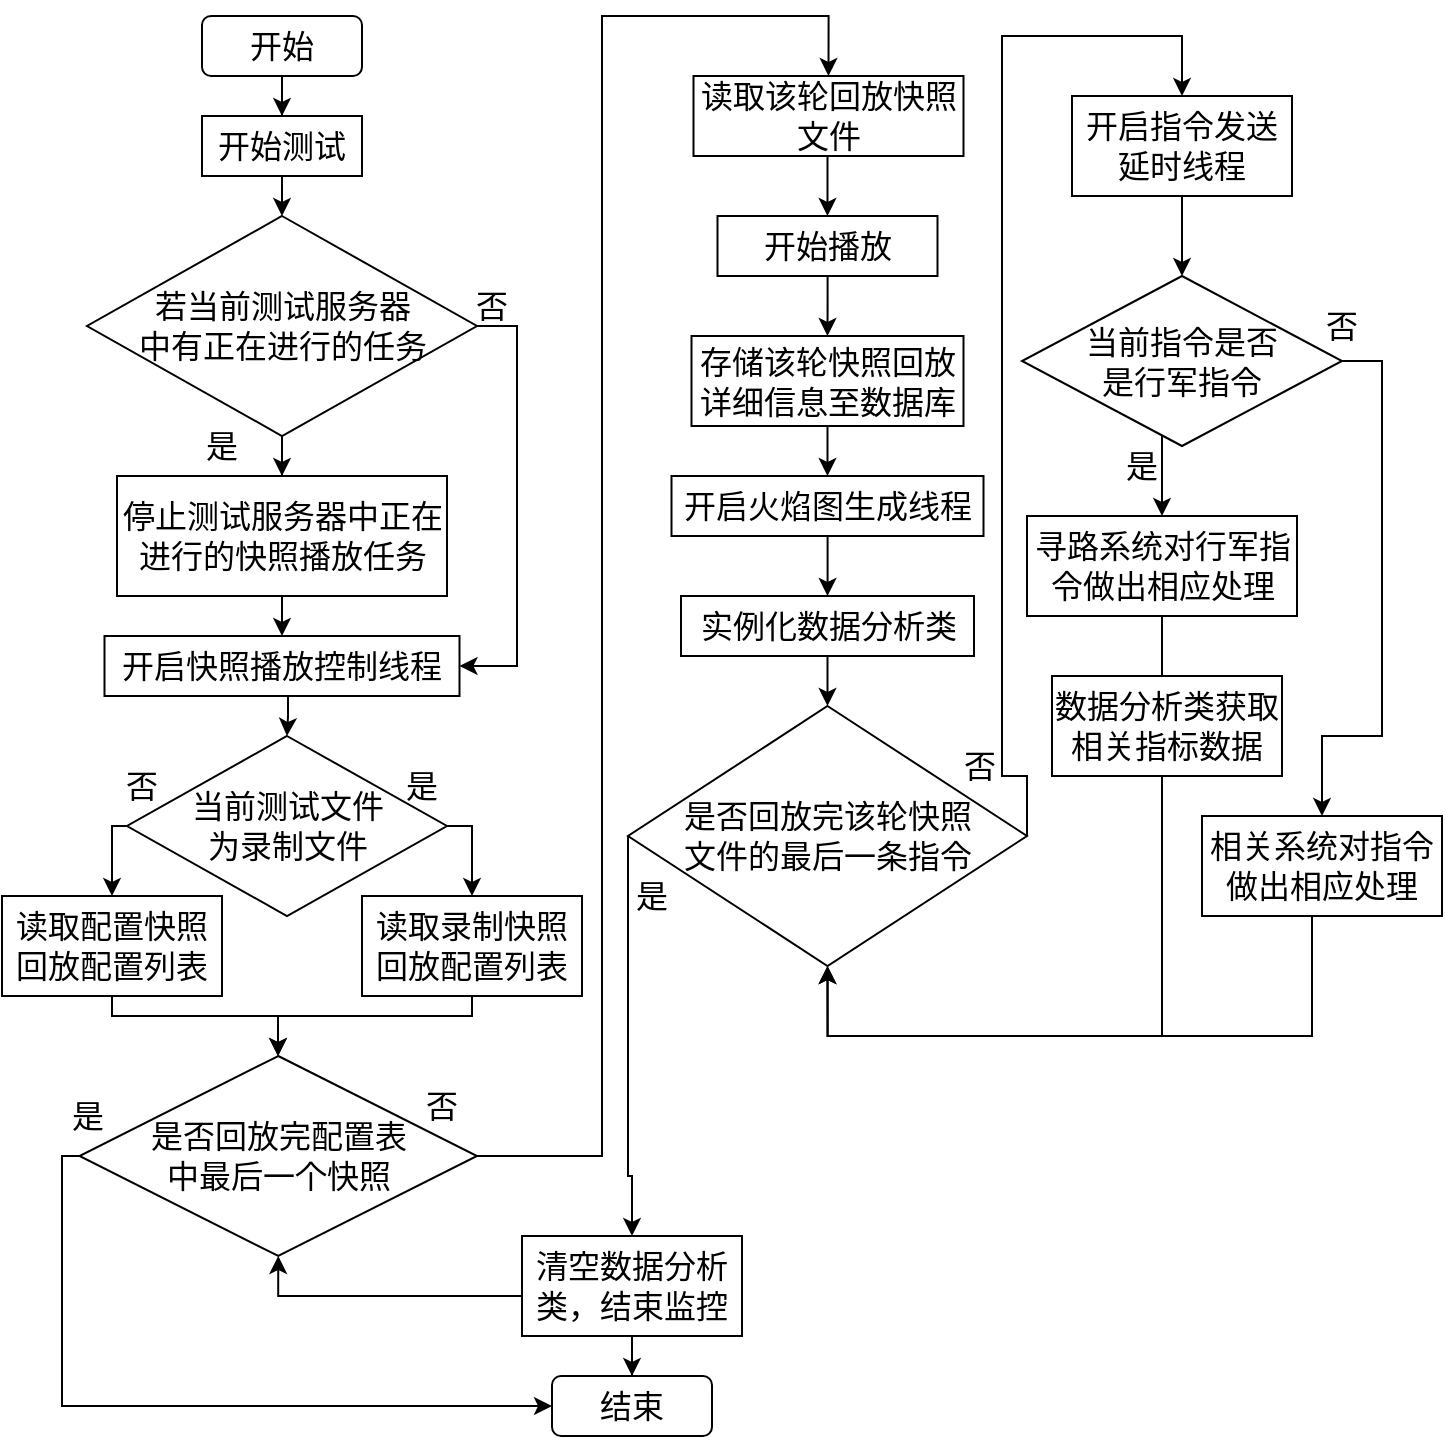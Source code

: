 <mxfile version="21.1.8" type="github">
  <diagram name="第 1 页" id="VOTizrcGuPGLZHzvORkb">
    <mxGraphModel dx="794" dy="470" grid="1" gridSize="10" guides="1" tooltips="1" connect="1" arrows="1" fold="1" page="1" pageScale="1" pageWidth="827" pageHeight="1169" math="0" shadow="0">
      <root>
        <mxCell id="0" />
        <mxCell id="1" parent="0" />
        <mxCell id="c8H1QGdXv_rYbwhzCvip-1" style="edgeStyle=orthogonalEdgeStyle;rounded=0;orthogonalLoop=1;jettySize=auto;html=1;entryX=0.5;entryY=0;entryDx=0;entryDy=0;fontSize=16;" parent="1" source="c8H1QGdXv_rYbwhzCvip-2" target="c8H1QGdXv_rYbwhzCvip-4" edge="1">
          <mxGeometry relative="1" as="geometry" />
        </mxCell>
        <mxCell id="c8H1QGdXv_rYbwhzCvip-2" value="开始" style="rounded=1;whiteSpace=wrap;html=1;fontSize=16;glass=0;strokeWidth=1;shadow=0;" parent="1" vertex="1">
          <mxGeometry x="190" y="20" width="80" height="30" as="geometry" />
        </mxCell>
        <mxCell id="c8H1QGdXv_rYbwhzCvip-3" style="edgeStyle=orthogonalEdgeStyle;rounded=0;orthogonalLoop=1;jettySize=auto;html=1;exitX=0.5;exitY=1;exitDx=0;exitDy=0;entryX=0.5;entryY=0;entryDx=0;entryDy=0;fontSize=16;" parent="1" source="c8H1QGdXv_rYbwhzCvip-4" target="c8H1QGdXv_rYbwhzCvip-46" edge="1">
          <mxGeometry relative="1" as="geometry">
            <mxPoint x="213.75" y="100" as="targetPoint" />
          </mxGeometry>
        </mxCell>
        <mxCell id="c8H1QGdXv_rYbwhzCvip-4" value="开始测试" style="rounded=0;whiteSpace=wrap;html=1;fontSize=16;" parent="1" vertex="1">
          <mxGeometry x="190" y="70" width="80" height="30" as="geometry" />
        </mxCell>
        <mxCell id="c8H1QGdXv_rYbwhzCvip-5" style="edgeStyle=orthogonalEdgeStyle;rounded=0;orthogonalLoop=1;jettySize=auto;html=1;exitX=0.5;exitY=1;exitDx=0;exitDy=0;fontSize=16;" parent="1" source="c8H1QGdXv_rYbwhzCvip-6" target="c8H1QGdXv_rYbwhzCvip-8" edge="1">
          <mxGeometry relative="1" as="geometry">
            <Array as="points">
              <mxPoint x="230" y="320" />
              <mxPoint x="230" y="320" />
            </Array>
          </mxGeometry>
        </mxCell>
        <mxCell id="c8H1QGdXv_rYbwhzCvip-6" value="停止测试服务器中正在进行的快照播放任务" style="rounded=0;whiteSpace=wrap;html=1;fontSize=16;" parent="1" vertex="1">
          <mxGeometry x="147.5" y="250" width="165" height="60" as="geometry" />
        </mxCell>
        <mxCell id="c8H1QGdXv_rYbwhzCvip-7" style="edgeStyle=orthogonalEdgeStyle;rounded=0;orthogonalLoop=1;jettySize=auto;html=1;entryX=0.5;entryY=0;entryDx=0;entryDy=0;fontSize=16;" parent="1" source="c8H1QGdXv_rYbwhzCvip-8" target="c8H1QGdXv_rYbwhzCvip-49" edge="1">
          <mxGeometry relative="1" as="geometry">
            <Array as="points">
              <mxPoint x="233" y="370" />
              <mxPoint x="233" y="370" />
            </Array>
          </mxGeometry>
        </mxCell>
        <mxCell id="c8H1QGdXv_rYbwhzCvip-8" value="开启快照播放控制线程" style="rounded=0;whiteSpace=wrap;html=1;fontSize=16;" parent="1" vertex="1">
          <mxGeometry x="141.25" y="330" width="177.5" height="30" as="geometry" />
        </mxCell>
        <mxCell id="c8H1QGdXv_rYbwhzCvip-9" style="edgeStyle=orthogonalEdgeStyle;rounded=0;orthogonalLoop=1;jettySize=auto;html=1;exitX=1;exitY=0.5;exitDx=0;exitDy=0;fontSize=16;entryX=0.5;entryY=0;entryDx=0;entryDy=0;" parent="1" source="c8H1QGdXv_rYbwhzCvip-10" target="c8H1QGdXv_rYbwhzCvip-14" edge="1">
          <mxGeometry relative="1" as="geometry">
            <Array as="points">
              <mxPoint x="390" y="590" />
              <mxPoint x="390" y="20" />
              <mxPoint x="503" y="20" />
            </Array>
            <mxPoint x="520" y="50" as="targetPoint" />
          </mxGeometry>
        </mxCell>
        <mxCell id="c8H1QGdXv_rYbwhzCvip-52" style="edgeStyle=orthogonalEdgeStyle;rounded=0;orthogonalLoop=1;jettySize=auto;html=1;entryX=0;entryY=0.5;entryDx=0;entryDy=0;fontSize=16;exitX=0;exitY=0.5;exitDx=0;exitDy=0;" parent="1" source="c8H1QGdXv_rYbwhzCvip-10" target="c8H1QGdXv_rYbwhzCvip-43" edge="1">
          <mxGeometry relative="1" as="geometry">
            <Array as="points">
              <mxPoint x="120" y="590" />
              <mxPoint x="120" y="715" />
            </Array>
            <mxPoint x="170" y="530" as="sourcePoint" />
          </mxGeometry>
        </mxCell>
        <mxCell id="c8H1QGdXv_rYbwhzCvip-10" value="是否回放完配置表&lt;br style=&quot;font-size: 16px;&quot;&gt;中最后一个快照" style="rhombus;whiteSpace=wrap;html=1;fontSize=16;" parent="1" vertex="1">
          <mxGeometry x="128.75" y="540" width="198.75" height="100" as="geometry" />
        </mxCell>
        <mxCell id="c8H1QGdXv_rYbwhzCvip-11" style="edgeStyle=orthogonalEdgeStyle;rounded=0;orthogonalLoop=1;jettySize=auto;html=1;entryX=0.5;entryY=0;entryDx=0;entryDy=0;fontSize=16;" parent="1" source="c8H1QGdXv_rYbwhzCvip-12" target="c8H1QGdXv_rYbwhzCvip-20" edge="1">
          <mxGeometry relative="1" as="geometry" />
        </mxCell>
        <mxCell id="c8H1QGdXv_rYbwhzCvip-12" value="开始播放" style="rounded=0;whiteSpace=wrap;html=1;fontSize=16;" parent="1" vertex="1">
          <mxGeometry x="447.75" y="120" width="110" height="30" as="geometry" />
        </mxCell>
        <mxCell id="c8H1QGdXv_rYbwhzCvip-13" style="edgeStyle=orthogonalEdgeStyle;rounded=0;orthogonalLoop=1;jettySize=auto;html=1;entryX=0.5;entryY=0;entryDx=0;entryDy=0;fontSize=16;" parent="1" source="c8H1QGdXv_rYbwhzCvip-14" target="c8H1QGdXv_rYbwhzCvip-12" edge="1">
          <mxGeometry relative="1" as="geometry">
            <Array as="points">
              <mxPoint x="475" y="80" />
              <mxPoint x="475" y="80" />
            </Array>
          </mxGeometry>
        </mxCell>
        <mxCell id="c8H1QGdXv_rYbwhzCvip-14" value="读取该轮回放快照文件" style="rounded=0;whiteSpace=wrap;html=1;fontSize=16;" parent="1" vertex="1">
          <mxGeometry x="435.75" y="50" width="135" height="40" as="geometry" />
        </mxCell>
        <mxCell id="c8H1QGdXv_rYbwhzCvip-15" style="edgeStyle=orthogonalEdgeStyle;rounded=0;orthogonalLoop=1;jettySize=auto;html=1;fontSize=16;" parent="1" source="c8H1QGdXv_rYbwhzCvip-16" target="c8H1QGdXv_rYbwhzCvip-10" edge="1">
          <mxGeometry relative="1" as="geometry">
            <Array as="points">
              <mxPoint x="145" y="520" />
              <mxPoint x="228" y="520" />
            </Array>
          </mxGeometry>
        </mxCell>
        <mxCell id="c8H1QGdXv_rYbwhzCvip-16" value="读取配置快照&lt;br&gt;回放配置列表" style="rounded=0;whiteSpace=wrap;html=1;fontSize=16;" parent="1" vertex="1">
          <mxGeometry x="90" y="460" width="110" height="50" as="geometry" />
        </mxCell>
        <mxCell id="c8H1QGdXv_rYbwhzCvip-17" style="edgeStyle=orthogonalEdgeStyle;rounded=0;orthogonalLoop=1;jettySize=auto;html=1;fontSize=16;" parent="1" source="c8H1QGdXv_rYbwhzCvip-18" edge="1">
          <mxGeometry relative="1" as="geometry">
            <Array as="points">
              <mxPoint x="325" y="520" />
              <mxPoint x="228" y="520" />
            </Array>
            <mxPoint x="228" y="540" as="targetPoint" />
          </mxGeometry>
        </mxCell>
        <mxCell id="c8H1QGdXv_rYbwhzCvip-18" value="读取录制快照&lt;br style=&quot;font-size: 16px;&quot;&gt;回放配置列表" style="rounded=0;whiteSpace=wrap;html=1;fontSize=16;" parent="1" vertex="1">
          <mxGeometry x="270" y="460" width="110" height="50" as="geometry" />
        </mxCell>
        <mxCell id="c8H1QGdXv_rYbwhzCvip-19" style="edgeStyle=orthogonalEdgeStyle;rounded=0;orthogonalLoop=1;jettySize=auto;html=1;fontSize=16;" parent="1" source="c8H1QGdXv_rYbwhzCvip-20" target="c8H1QGdXv_rYbwhzCvip-22" edge="1">
          <mxGeometry relative="1" as="geometry">
            <Array as="points">
              <mxPoint x="475" y="280" />
              <mxPoint x="475" y="280" />
            </Array>
          </mxGeometry>
        </mxCell>
        <mxCell id="c8H1QGdXv_rYbwhzCvip-20" value="存储该轮快照回放详细信息至数据库" style="rounded=0;whiteSpace=wrap;html=1;fontSize=16;" parent="1" vertex="1">
          <mxGeometry x="434.75" y="180" width="136" height="45" as="geometry" />
        </mxCell>
        <mxCell id="c8H1QGdXv_rYbwhzCvip-54" style="edgeStyle=orthogonalEdgeStyle;rounded=0;orthogonalLoop=1;jettySize=auto;html=1;fontSize=16;" parent="1" source="c8H1QGdXv_rYbwhzCvip-22" target="c8H1QGdXv_rYbwhzCvip-29" edge="1">
          <mxGeometry relative="1" as="geometry" />
        </mxCell>
        <mxCell id="c8H1QGdXv_rYbwhzCvip-22" value="开启火焰图生成线程" style="rounded=0;whiteSpace=wrap;html=1;fontSize=16;" parent="1" vertex="1">
          <mxGeometry x="424.75" y="250" width="156" height="30" as="geometry" />
        </mxCell>
        <mxCell id="c8H1QGdXv_rYbwhzCvip-23" style="edgeStyle=orthogonalEdgeStyle;rounded=0;orthogonalLoop=1;jettySize=auto;html=1;entryX=0.5;entryY=0;entryDx=0;entryDy=0;exitX=1;exitY=0.5;exitDx=0;exitDy=0;fontSize=16;" parent="1" source="c8H1QGdXv_rYbwhzCvip-25" target="c8H1QGdXv_rYbwhzCvip-27" edge="1">
          <mxGeometry relative="1" as="geometry">
            <mxPoint x="550" y="420" as="sourcePoint" />
            <Array as="points">
              <mxPoint x="603" y="400" />
              <mxPoint x="590" y="400" />
              <mxPoint x="590" y="30" />
              <mxPoint x="680" y="30" />
            </Array>
          </mxGeometry>
        </mxCell>
        <mxCell id="c8H1QGdXv_rYbwhzCvip-24" style="edgeStyle=orthogonalEdgeStyle;rounded=0;orthogonalLoop=1;jettySize=auto;html=1;exitX=0;exitY=0.5;exitDx=0;exitDy=0;fontSize=16;entryX=0.5;entryY=0;entryDx=0;entryDy=0;" parent="1" source="c8H1QGdXv_rYbwhzCvip-25" target="c8H1QGdXv_rYbwhzCvip-42" edge="1">
          <mxGeometry relative="1" as="geometry">
            <mxPoint x="401" y="590" as="targetPoint" />
            <Array as="points">
              <mxPoint x="403" y="600" />
              <mxPoint x="405" y="600" />
            </Array>
          </mxGeometry>
        </mxCell>
        <mxCell id="c8H1QGdXv_rYbwhzCvip-25" value="是否回放完该轮快照&lt;br style=&quot;font-size: 16px;&quot;&gt;文件的最后一条指令" style="rhombus;whiteSpace=wrap;html=1;fontSize=16;" parent="1" vertex="1">
          <mxGeometry x="403" y="365" width="199.5" height="130" as="geometry" />
        </mxCell>
        <mxCell id="c8H1QGdXv_rYbwhzCvip-55" style="edgeStyle=orthogonalEdgeStyle;rounded=0;orthogonalLoop=1;jettySize=auto;html=1;fontSize=16;" parent="1" source="c8H1QGdXv_rYbwhzCvip-27" target="c8H1QGdXv_rYbwhzCvip-32" edge="1">
          <mxGeometry relative="1" as="geometry" />
        </mxCell>
        <mxCell id="c8H1QGdXv_rYbwhzCvip-27" value="开启指令发送延时线程" style="rounded=0;whiteSpace=wrap;html=1;fontSize=16;" parent="1" vertex="1">
          <mxGeometry x="625" y="60" width="110" height="50" as="geometry" />
        </mxCell>
        <mxCell id="c8H1QGdXv_rYbwhzCvip-53" style="edgeStyle=orthogonalEdgeStyle;rounded=0;orthogonalLoop=1;jettySize=auto;html=1;entryX=0.5;entryY=0;entryDx=0;entryDy=0;fontSize=16;" parent="1" source="c8H1QGdXv_rYbwhzCvip-29" target="c8H1QGdXv_rYbwhzCvip-25" edge="1">
          <mxGeometry relative="1" as="geometry" />
        </mxCell>
        <mxCell id="c8H1QGdXv_rYbwhzCvip-29" value="实例化数据分析类" style="rounded=0;whiteSpace=wrap;html=1;fontSize=16;" parent="1" vertex="1">
          <mxGeometry x="429.5" y="310" width="146.5" height="30" as="geometry" />
        </mxCell>
        <mxCell id="c8H1QGdXv_rYbwhzCvip-30" style="edgeStyle=orthogonalEdgeStyle;rounded=0;orthogonalLoop=1;jettySize=auto;html=1;fontSize=16;" parent="1" source="c8H1QGdXv_rYbwhzCvip-32" target="c8H1QGdXv_rYbwhzCvip-34" edge="1">
          <mxGeometry relative="1" as="geometry">
            <Array as="points">
              <mxPoint x="670" y="260" />
              <mxPoint x="670" y="260" />
            </Array>
          </mxGeometry>
        </mxCell>
        <mxCell id="c8H1QGdXv_rYbwhzCvip-31" style="edgeStyle=orthogonalEdgeStyle;rounded=0;orthogonalLoop=1;jettySize=auto;html=1;entryX=0.5;entryY=0;entryDx=0;entryDy=0;exitX=1;exitY=0.5;exitDx=0;exitDy=0;fontSize=16;" parent="1" source="c8H1QGdXv_rYbwhzCvip-32" target="c8H1QGdXv_rYbwhzCvip-50" edge="1">
          <mxGeometry relative="1" as="geometry">
            <Array as="points">
              <mxPoint x="780" y="193" />
              <mxPoint x="780" y="380" />
              <mxPoint x="750" y="380" />
            </Array>
          </mxGeometry>
        </mxCell>
        <mxCell id="c8H1QGdXv_rYbwhzCvip-32" value="当前指令是否&lt;br style=&quot;font-size: 16px;&quot;&gt;是行军指令" style="rhombus;whiteSpace=wrap;html=1;fontSize=16;" parent="1" vertex="1">
          <mxGeometry x="600" y="150" width="160" height="85" as="geometry" />
        </mxCell>
        <mxCell id="c8H1QGdXv_rYbwhzCvip-33" style="edgeStyle=orthogonalEdgeStyle;rounded=0;orthogonalLoop=1;jettySize=auto;html=1;entryX=0.5;entryY=0;entryDx=0;entryDy=0;fontSize=16;" parent="1" source="c8H1QGdXv_rYbwhzCvip-34" target="c8H1QGdXv_rYbwhzCvip-36" edge="1">
          <mxGeometry relative="1" as="geometry">
            <Array as="points">
              <mxPoint x="670" y="285" />
              <mxPoint x="670" y="370" />
            </Array>
          </mxGeometry>
        </mxCell>
        <mxCell id="c8H1QGdXv_rYbwhzCvip-34" value="寻路系统对行军指令做出相应处理" style="rounded=0;whiteSpace=wrap;html=1;fontSize=16;" parent="1" vertex="1">
          <mxGeometry x="602.5" y="270" width="135" height="50" as="geometry" />
        </mxCell>
        <mxCell id="c8H1QGdXv_rYbwhzCvip-35" style="edgeStyle=orthogonalEdgeStyle;rounded=0;orthogonalLoop=1;jettySize=auto;html=1;fontSize=16;entryX=0.5;entryY=1;entryDx=0;entryDy=0;" parent="1" source="c8H1QGdXv_rYbwhzCvip-36" target="c8H1QGdXv_rYbwhzCvip-25" edge="1">
          <mxGeometry relative="1" as="geometry">
            <mxPoint x="470" y="480" as="targetPoint" />
            <Array as="points">
              <mxPoint x="670" y="530" />
              <mxPoint x="503" y="530" />
            </Array>
          </mxGeometry>
        </mxCell>
        <mxCell id="c8H1QGdXv_rYbwhzCvip-36" value="数据分析类获取相关指标数据" style="rounded=0;whiteSpace=wrap;html=1;fontSize=16;" parent="1" vertex="1">
          <mxGeometry x="615" y="350" width="115" height="50" as="geometry" />
        </mxCell>
        <mxCell id="c8H1QGdXv_rYbwhzCvip-41" style="edgeStyle=orthogonalEdgeStyle;rounded=0;orthogonalLoop=1;jettySize=auto;html=1;entryX=0.5;entryY=0;entryDx=0;entryDy=0;fontSize=16;" parent="1" source="c8H1QGdXv_rYbwhzCvip-42" target="c8H1QGdXv_rYbwhzCvip-43" edge="1">
          <mxGeometry relative="1" as="geometry" />
        </mxCell>
        <mxCell id="c8H1QGdXv_rYbwhzCvip-66" style="edgeStyle=orthogonalEdgeStyle;rounded=0;orthogonalLoop=1;jettySize=auto;html=1;entryX=0.5;entryY=1;entryDx=0;entryDy=0;exitX=0;exitY=0.5;exitDx=0;exitDy=0;fontSize=16;" parent="1" source="c8H1QGdXv_rYbwhzCvip-42" target="c8H1QGdXv_rYbwhzCvip-10" edge="1">
          <mxGeometry relative="1" as="geometry">
            <Array as="points">
              <mxPoint x="350" y="660" />
              <mxPoint x="228" y="660" />
            </Array>
          </mxGeometry>
        </mxCell>
        <mxCell id="c8H1QGdXv_rYbwhzCvip-42" value="清空数据分析类，结束监控" style="rounded=0;whiteSpace=wrap;html=1;fontSize=16;" parent="1" vertex="1">
          <mxGeometry x="350" y="630" width="110" height="50" as="geometry" />
        </mxCell>
        <mxCell id="c8H1QGdXv_rYbwhzCvip-43" value="结束" style="rounded=1;whiteSpace=wrap;html=1;fontSize=16;glass=0;strokeWidth=1;shadow=0;" parent="1" vertex="1">
          <mxGeometry x="365" y="700" width="80" height="30" as="geometry" />
        </mxCell>
        <mxCell id="c8H1QGdXv_rYbwhzCvip-44" style="edgeStyle=orthogonalEdgeStyle;rounded=0;orthogonalLoop=1;jettySize=auto;html=1;entryX=0.5;entryY=0;entryDx=0;entryDy=0;fontSize=16;" parent="1" source="c8H1QGdXv_rYbwhzCvip-46" target="c8H1QGdXv_rYbwhzCvip-6" edge="1">
          <mxGeometry relative="1" as="geometry" />
        </mxCell>
        <mxCell id="c8H1QGdXv_rYbwhzCvip-45" style="edgeStyle=orthogonalEdgeStyle;rounded=0;orthogonalLoop=1;jettySize=auto;html=1;exitX=1;exitY=0.5;exitDx=0;exitDy=0;entryX=1;entryY=0.5;entryDx=0;entryDy=0;fontSize=16;" parent="1" source="c8H1QGdXv_rYbwhzCvip-46" target="c8H1QGdXv_rYbwhzCvip-8" edge="1">
          <mxGeometry relative="1" as="geometry" />
        </mxCell>
        <mxCell id="c8H1QGdXv_rYbwhzCvip-46" value="若当前测试服务器&lt;br&gt;中有正在进行的任务" style="rhombus;whiteSpace=wrap;html=1;fontSize=16;" parent="1" vertex="1">
          <mxGeometry x="132.5" y="120" width="195" height="110" as="geometry" />
        </mxCell>
        <mxCell id="c8H1QGdXv_rYbwhzCvip-47" style="edgeStyle=orthogonalEdgeStyle;rounded=0;orthogonalLoop=1;jettySize=auto;html=1;entryX=0.5;entryY=0;entryDx=0;entryDy=0;exitX=1;exitY=0.5;exitDx=0;exitDy=0;fontSize=16;" parent="1" source="c8H1QGdXv_rYbwhzCvip-49" target="c8H1QGdXv_rYbwhzCvip-18" edge="1">
          <mxGeometry relative="1" as="geometry">
            <Array as="points">
              <mxPoint x="325" y="425" />
            </Array>
          </mxGeometry>
        </mxCell>
        <mxCell id="c8H1QGdXv_rYbwhzCvip-48" style="edgeStyle=orthogonalEdgeStyle;rounded=0;orthogonalLoop=1;jettySize=auto;html=1;entryX=0.5;entryY=0;entryDx=0;entryDy=0;exitX=0;exitY=0.5;exitDx=0;exitDy=0;fontSize=16;" parent="1" source="c8H1QGdXv_rYbwhzCvip-49" target="c8H1QGdXv_rYbwhzCvip-16" edge="1">
          <mxGeometry relative="1" as="geometry" />
        </mxCell>
        <mxCell id="c8H1QGdXv_rYbwhzCvip-49" value="当前测试文件&lt;br style=&quot;font-size: 16px;&quot;&gt;为录制文件" style="rhombus;whiteSpace=wrap;html=1;fontSize=16;" parent="1" vertex="1">
          <mxGeometry x="152.5" y="380" width="160" height="90" as="geometry" />
        </mxCell>
        <mxCell id="c8H1QGdXv_rYbwhzCvip-51" style="edgeStyle=orthogonalEdgeStyle;rounded=0;orthogonalLoop=1;jettySize=auto;html=1;fontSize=16;entryX=0.5;entryY=1;entryDx=0;entryDy=0;" parent="1" source="c8H1QGdXv_rYbwhzCvip-50" target="c8H1QGdXv_rYbwhzCvip-25" edge="1">
          <mxGeometry relative="1" as="geometry">
            <mxPoint x="490" y="480" as="targetPoint" />
            <Array as="points">
              <mxPoint x="745" y="530" />
              <mxPoint x="503" y="530" />
            </Array>
          </mxGeometry>
        </mxCell>
        <mxCell id="c8H1QGdXv_rYbwhzCvip-50" value="相关系统对指令做出相应处理" style="rounded=0;whiteSpace=wrap;html=1;fontSize=16;" parent="1" vertex="1">
          <mxGeometry x="690" y="420" width="120" height="50" as="geometry" />
        </mxCell>
        <mxCell id="c8H1QGdXv_rYbwhzCvip-56" value="是" style="text;html=1;strokeColor=none;fillColor=none;align=center;verticalAlign=middle;whiteSpace=wrap;rounded=0;fontSize=16;" parent="1" vertex="1">
          <mxGeometry x="170" y="220" width="60" height="30" as="geometry" />
        </mxCell>
        <mxCell id="c8H1QGdXv_rYbwhzCvip-57" value="否" style="text;html=1;strokeColor=none;fillColor=none;align=center;verticalAlign=middle;whiteSpace=wrap;rounded=0;fontSize=16;" parent="1" vertex="1">
          <mxGeometry x="305" y="150" width="60" height="30" as="geometry" />
        </mxCell>
        <mxCell id="c8H1QGdXv_rYbwhzCvip-58" value="是" style="text;html=1;strokeColor=none;fillColor=none;align=center;verticalAlign=middle;whiteSpace=wrap;rounded=0;fontSize=16;" parent="1" vertex="1">
          <mxGeometry x="270" y="390" width="60" height="30" as="geometry" />
        </mxCell>
        <mxCell id="c8H1QGdXv_rYbwhzCvip-59" value="否" style="text;html=1;strokeColor=none;fillColor=none;align=center;verticalAlign=middle;whiteSpace=wrap;rounded=0;fontSize=16;" parent="1" vertex="1">
          <mxGeometry x="130" y="390" width="60" height="30" as="geometry" />
        </mxCell>
        <mxCell id="c8H1QGdXv_rYbwhzCvip-60" value="是" style="text;html=1;strokeColor=none;fillColor=none;align=center;verticalAlign=middle;whiteSpace=wrap;rounded=0;fontSize=16;" parent="1" vertex="1">
          <mxGeometry x="102.5" y="555" width="60" height="30" as="geometry" />
        </mxCell>
        <mxCell id="c8H1QGdXv_rYbwhzCvip-61" value="否" style="text;html=1;strokeColor=none;fillColor=none;align=center;verticalAlign=middle;whiteSpace=wrap;rounded=0;fontSize=16;" parent="1" vertex="1">
          <mxGeometry x="280" y="550" width="60" height="30" as="geometry" />
        </mxCell>
        <mxCell id="c8H1QGdXv_rYbwhzCvip-62" value="是" style="text;html=1;strokeColor=none;fillColor=none;align=center;verticalAlign=middle;whiteSpace=wrap;rounded=0;fontSize=16;" parent="1" vertex="1">
          <mxGeometry x="385" y="445" width="60" height="30" as="geometry" />
        </mxCell>
        <mxCell id="c8H1QGdXv_rYbwhzCvip-63" value="否" style="text;html=1;strokeColor=none;fillColor=none;align=center;verticalAlign=middle;whiteSpace=wrap;rounded=0;fontSize=16;" parent="1" vertex="1">
          <mxGeometry x="549" y="380" width="60" height="30" as="geometry" />
        </mxCell>
        <mxCell id="c8H1QGdXv_rYbwhzCvip-64" value="是" style="text;html=1;strokeColor=none;fillColor=none;align=center;verticalAlign=middle;whiteSpace=wrap;rounded=0;fontSize=16;" parent="1" vertex="1">
          <mxGeometry x="630" y="230" width="60" height="30" as="geometry" />
        </mxCell>
        <mxCell id="c8H1QGdXv_rYbwhzCvip-65" value="否" style="text;html=1;strokeColor=none;fillColor=none;align=center;verticalAlign=middle;whiteSpace=wrap;rounded=0;fontSize=16;" parent="1" vertex="1">
          <mxGeometry x="730" y="160" width="60" height="30" as="geometry" />
        </mxCell>
      </root>
    </mxGraphModel>
  </diagram>
</mxfile>
